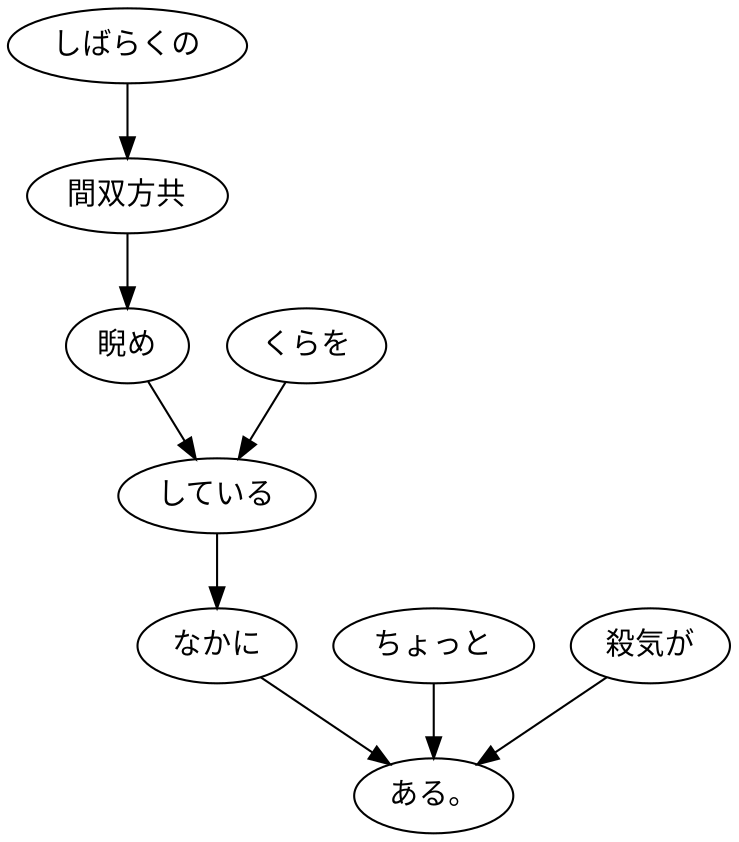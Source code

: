 digraph graph5135 {
	node0 [label="しばらくの"];
	node1 [label="間双方共"];
	node2 [label="睨め"];
	node3 [label="くらを"];
	node4 [label="している"];
	node5 [label="なかに"];
	node6 [label="ちょっと"];
	node7 [label="殺気が"];
	node8 [label="ある。"];
	node0 -> node1;
	node1 -> node2;
	node2 -> node4;
	node3 -> node4;
	node4 -> node5;
	node5 -> node8;
	node6 -> node8;
	node7 -> node8;
}
